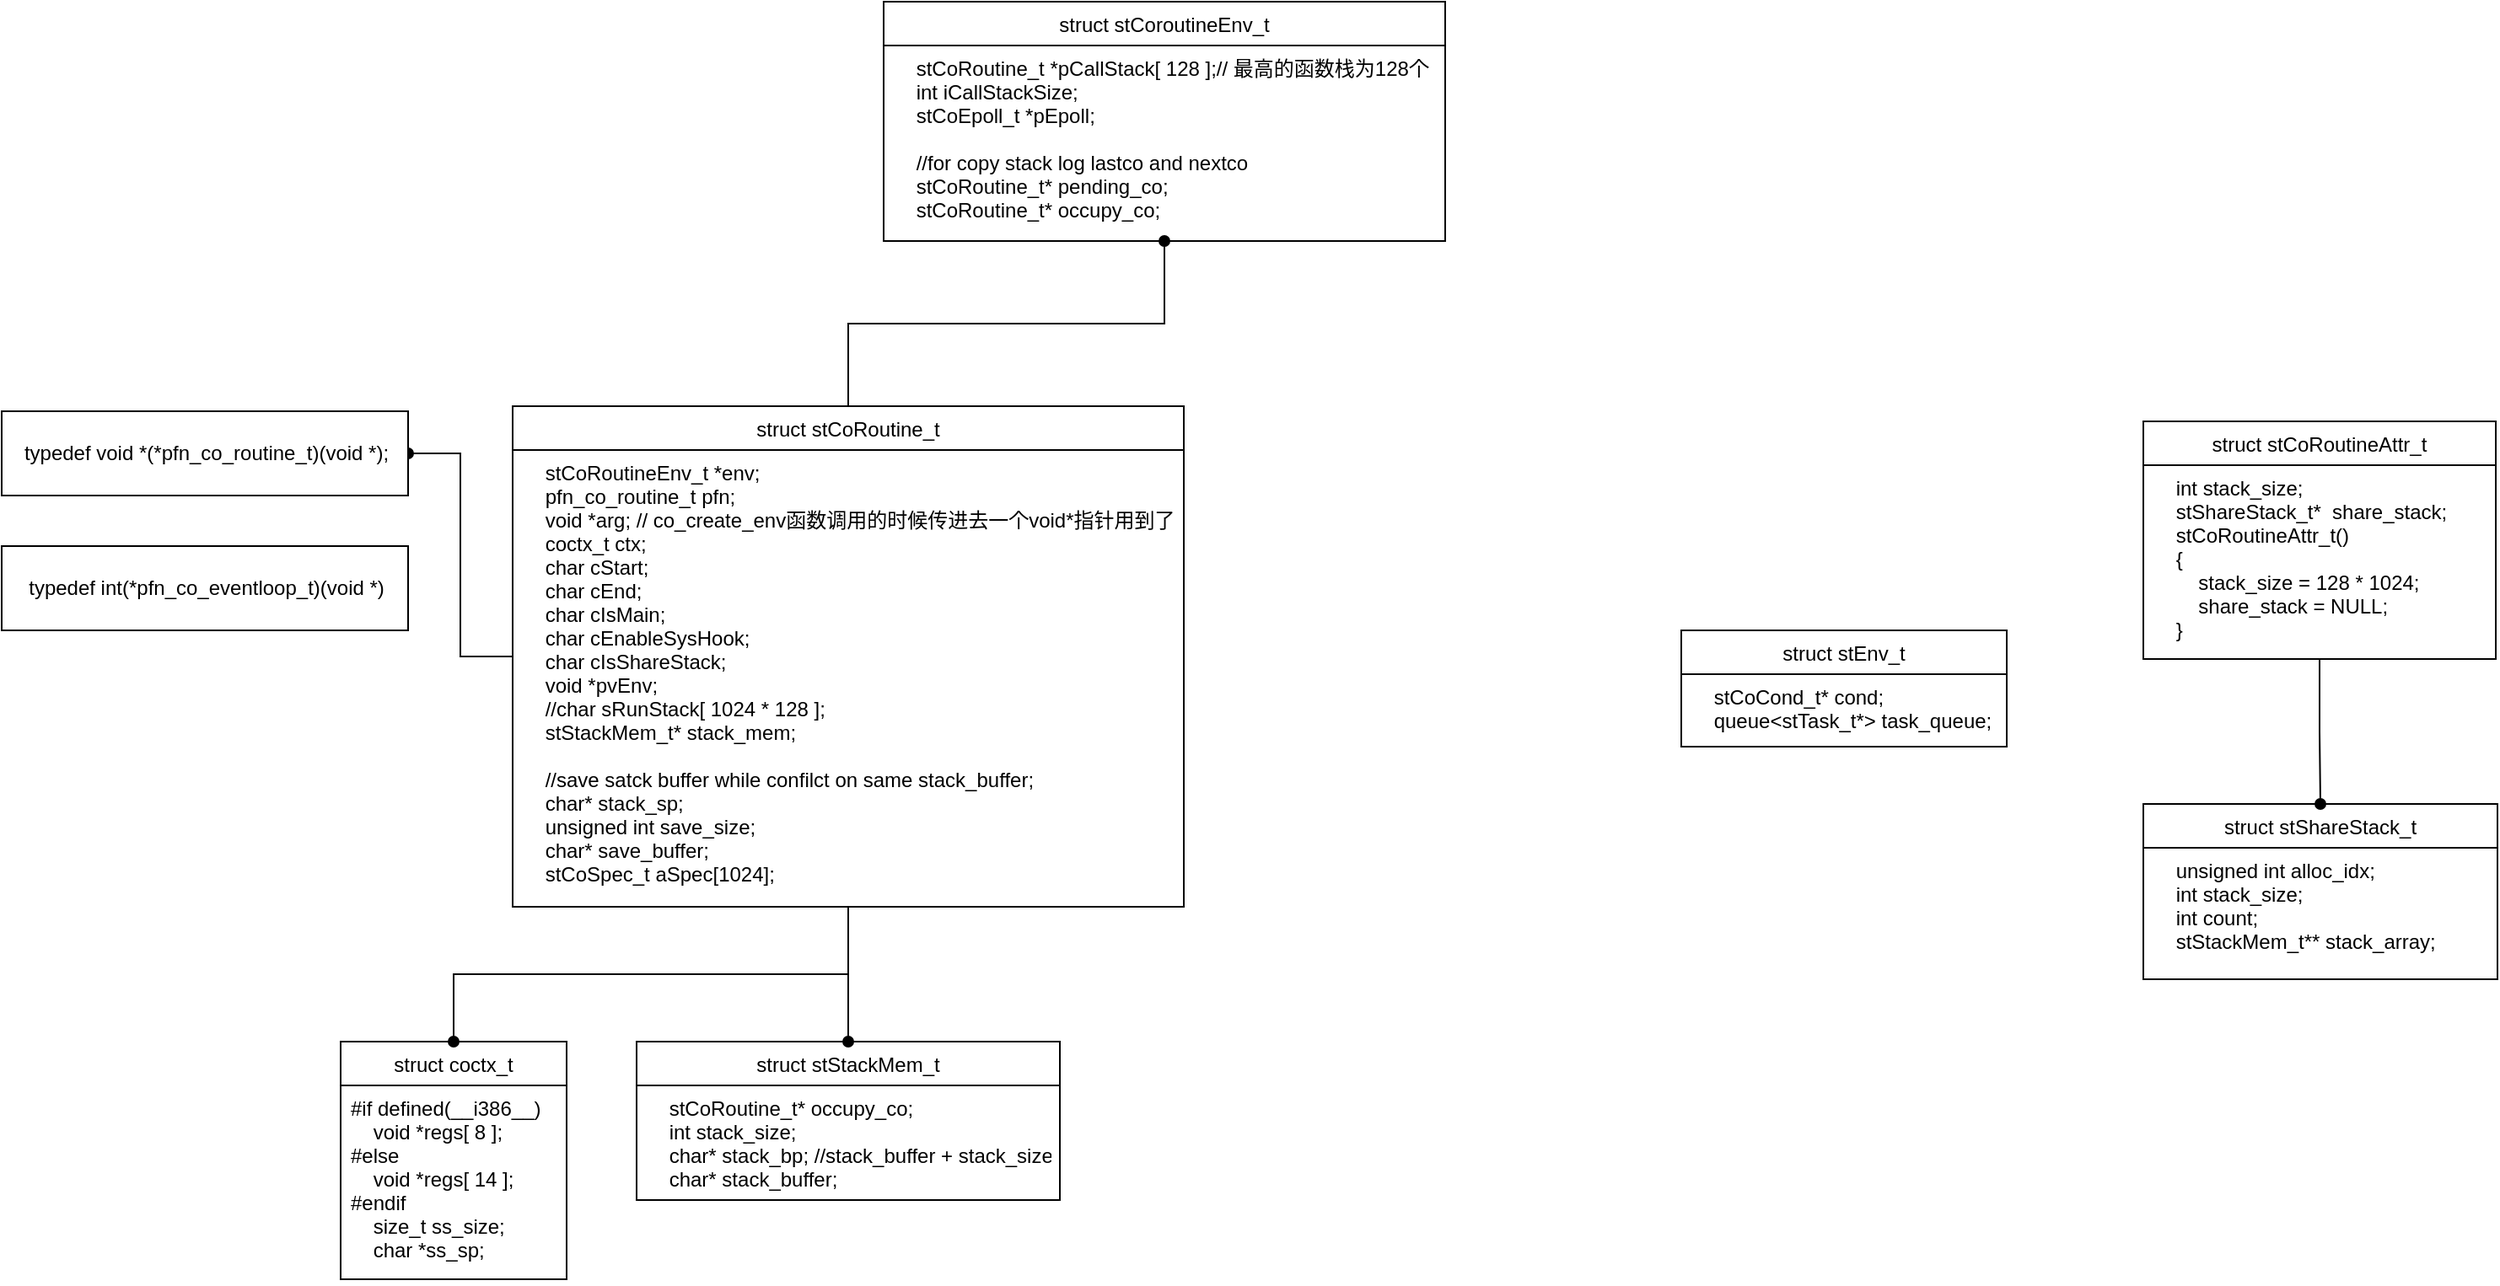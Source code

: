 <mxfile version="14.6.13" type="device"><diagram id="NmozK5Dts0cJxsYUTrS0" name="第 1 页"><mxGraphModel dx="2118" dy="619" grid="0" gridSize="10" guides="1" tooltips="1" connect="1" arrows="1" fold="1" page="0" pageScale="1" pageWidth="827" pageHeight="1169" math="0" shadow="0"><root><mxCell id="0"/><mxCell id="1" parent="0"/><mxCell id="r8ewopzTV-3G46za2kyX-2" value="struct stCoroutineEnv_t" style="swimlane;fontStyle=0;childLayout=stackLayout;horizontal=1;startSize=26;fillColor=none;horizontalStack=0;resizeParent=1;resizeParentMax=0;resizeLast=0;collapsible=1;marginBottom=0;" vertex="1" parent="1"><mxGeometry x="240" y="456" width="333" height="142" as="geometry"/></mxCell><mxCell id="r8ewopzTV-3G46za2kyX-3" value="    stCoRoutine_t *pCallStack[ 128 ];// 最高的函数栈为128个&#10;    int iCallStackSize;&#10;    stCoEpoll_t *pEpoll;&#10;&#10;    //for copy stack log lastco and nextco&#10;    stCoRoutine_t* pending_co;&#10;    stCoRoutine_t* occupy_co;" style="text;strokeColor=none;fillColor=none;align=left;verticalAlign=top;spacingLeft=4;spacingRight=4;overflow=hidden;rotatable=0;points=[[0,0.5],[1,0.5]];portConstraint=eastwest;" vertex="1" parent="r8ewopzTV-3G46za2kyX-2"><mxGeometry y="26" width="333" height="116" as="geometry"/></mxCell><mxCell id="r8ewopzTV-3G46za2kyX-15" style="edgeStyle=orthogonalEdgeStyle;rounded=0;orthogonalLoop=1;jettySize=auto;html=1;endArrow=oval;endFill=1;" edge="1" parent="1" source="r8ewopzTV-3G46za2kyX-6" target="r8ewopzTV-3G46za2kyX-2"><mxGeometry relative="1" as="geometry"/></mxCell><mxCell id="r8ewopzTV-3G46za2kyX-18" style="edgeStyle=orthogonalEdgeStyle;rounded=0;orthogonalLoop=1;jettySize=auto;html=1;endArrow=oval;endFill=1;" edge="1" parent="1" source="r8ewopzTV-3G46za2kyX-6" target="r8ewopzTV-3G46za2kyX-17"><mxGeometry relative="1" as="geometry"/></mxCell><mxCell id="r8ewopzTV-3G46za2kyX-23" style="edgeStyle=orthogonalEdgeStyle;rounded=0;orthogonalLoop=1;jettySize=auto;html=1;endArrow=oval;endFill=1;" edge="1" parent="1" source="r8ewopzTV-3G46za2kyX-6" target="r8ewopzTV-3G46za2kyX-19"><mxGeometry relative="1" as="geometry"/></mxCell><mxCell id="r8ewopzTV-3G46za2kyX-28" style="edgeStyle=orthogonalEdgeStyle;rounded=0;orthogonalLoop=1;jettySize=auto;html=1;endArrow=oval;endFill=1;" edge="1" parent="1" source="r8ewopzTV-3G46za2kyX-6" target="r8ewopzTV-3G46za2kyX-24"><mxGeometry relative="1" as="geometry"/></mxCell><mxCell id="r8ewopzTV-3G46za2kyX-6" value="struct stCoRoutine_t" style="swimlane;fontStyle=0;childLayout=stackLayout;horizontal=1;startSize=26;fillColor=none;horizontalStack=0;resizeParent=1;resizeParentMax=0;resizeLast=0;collapsible=1;marginBottom=0;" vertex="1" parent="1"><mxGeometry x="20" y="696" width="398" height="297" as="geometry"/></mxCell><mxCell id="r8ewopzTV-3G46za2kyX-8" value="    stCoRoutineEnv_t *env;&#10;    pfn_co_routine_t pfn;&#10;    void *arg; // co_create_env函数调用的时候传进去一个void*指针用到了&#10;    coctx_t ctx;&#10;    char cStart;&#10;    char cEnd;&#10;    char cIsMain;&#10;    char cEnableSysHook;&#10;    char cIsShareStack;&#10;    void *pvEnv;&#10;    //char sRunStack[ 1024 * 128 ];&#10;    stStackMem_t* stack_mem;&#10;&#10;    //save satck buffer while confilct on same stack_buffer;&#10;    char* stack_sp; &#10;    unsigned int save_size;&#10;    char* save_buffer;&#10;    stCoSpec_t aSpec[1024];" style="text;strokeColor=none;fillColor=none;align=left;verticalAlign=top;spacingLeft=4;spacingRight=4;overflow=hidden;rotatable=0;points=[[0,0.5],[1,0.5]];portConstraint=eastwest;" vertex="1" parent="r8ewopzTV-3G46za2kyX-6"><mxGeometry y="26" width="398" height="271" as="geometry"/></mxCell><mxCell id="r8ewopzTV-3G46za2kyX-14" style="edgeStyle=orthogonalEdgeStyle;rounded=0;orthogonalLoop=1;jettySize=auto;html=1;endArrow=oval;endFill=1;" edge="1" parent="1" source="r8ewopzTV-3G46za2kyX-10" target="r8ewopzTV-3G46za2kyX-12"><mxGeometry relative="1" as="geometry"/></mxCell><mxCell id="r8ewopzTV-3G46za2kyX-10" value="struct stCoRoutineAttr_t" style="swimlane;fontStyle=0;childLayout=stackLayout;horizontal=1;startSize=26;fillColor=none;horizontalStack=0;resizeParent=1;resizeParentMax=0;resizeLast=0;collapsible=1;marginBottom=0;" vertex="1" parent="1"><mxGeometry x="987" y="705" width="209" height="141" as="geometry"/></mxCell><mxCell id="r8ewopzTV-3G46za2kyX-11" value="    int stack_size;&#10;    stShareStack_t*  share_stack;&#10;    stCoRoutineAttr_t()&#10;    {&#10;        stack_size = 128 * 1024;&#10;        share_stack = NULL;&#10;    }" style="text;strokeColor=none;fillColor=none;align=left;verticalAlign=top;spacingLeft=4;spacingRight=4;overflow=hidden;rotatable=0;points=[[0,0.5],[1,0.5]];portConstraint=eastwest;" vertex="1" parent="r8ewopzTV-3G46za2kyX-10"><mxGeometry y="26" width="209" height="115" as="geometry"/></mxCell><mxCell id="r8ewopzTV-3G46za2kyX-12" value="struct stShareStack_t" style="swimlane;fontStyle=0;childLayout=stackLayout;horizontal=1;startSize=26;fillColor=none;horizontalStack=0;resizeParent=1;resizeParentMax=0;resizeLast=0;collapsible=1;marginBottom=0;" vertex="1" parent="1"><mxGeometry x="987" y="932" width="210" height="104" as="geometry"/></mxCell><mxCell id="r8ewopzTV-3G46za2kyX-13" value="    unsigned int alloc_idx;&#10;    int stack_size;&#10;    int count;&#10;    stStackMem_t** stack_array;" style="text;strokeColor=none;fillColor=none;align=left;verticalAlign=top;spacingLeft=4;spacingRight=4;overflow=hidden;rotatable=0;points=[[0,0.5],[1,0.5]];portConstraint=eastwest;" vertex="1" parent="r8ewopzTV-3G46za2kyX-12"><mxGeometry y="26" width="210" height="78" as="geometry"/></mxCell><mxCell id="r8ewopzTV-3G46za2kyX-16" value="typedef int(*pfn_co_eventloop_t)(void *)" style="html=1;" vertex="1" parent="1"><mxGeometry x="-283" y="779" width="241" height="50" as="geometry"/></mxCell><mxCell id="r8ewopzTV-3G46za2kyX-17" value="typedef void *(*pfn_co_routine_t)(void *);" style="html=1;" vertex="1" parent="1"><mxGeometry x="-283" y="699" width="241" height="50" as="geometry"/></mxCell><mxCell id="r8ewopzTV-3G46za2kyX-19" value="struct stStackMem_t" style="swimlane;fontStyle=0;childLayout=stackLayout;horizontal=1;startSize=26;fillColor=none;horizontalStack=0;resizeParent=1;resizeParentMax=0;resizeLast=0;collapsible=1;marginBottom=0;" vertex="1" parent="1"><mxGeometry x="93.5" y="1073" width="251" height="94" as="geometry"/></mxCell><mxCell id="r8ewopzTV-3G46za2kyX-20" value="    stCoRoutine_t* occupy_co;&#10;    int stack_size;&#10;    char* stack_bp; //stack_buffer + stack_size&#10;    char* stack_buffer;" style="text;strokeColor=none;fillColor=none;align=left;verticalAlign=top;spacingLeft=4;spacingRight=4;overflow=hidden;rotatable=0;points=[[0,0.5],[1,0.5]];portConstraint=eastwest;" vertex="1" parent="r8ewopzTV-3G46za2kyX-19"><mxGeometry y="26" width="251" height="68" as="geometry"/></mxCell><mxCell id="r8ewopzTV-3G46za2kyX-24" value="struct coctx_t" style="swimlane;fontStyle=0;childLayout=stackLayout;horizontal=1;startSize=26;fillColor=none;horizontalStack=0;resizeParent=1;resizeParentMax=0;resizeLast=0;collapsible=1;marginBottom=0;" vertex="1" parent="1"><mxGeometry x="-82" y="1073" width="134" height="141" as="geometry"/></mxCell><mxCell id="r8ewopzTV-3G46za2kyX-26" value="#if defined(__i386__)&#10;    void *regs[ 8 ];&#10;#else&#10;    void *regs[ 14 ];&#10;#endif&#10;    size_t ss_size;&#10;    char *ss_sp;" style="text;strokeColor=none;fillColor=none;align=left;verticalAlign=top;spacingLeft=4;spacingRight=4;overflow=hidden;rotatable=0;points=[[0,0.5],[1,0.5]];portConstraint=eastwest;" vertex="1" parent="r8ewopzTV-3G46za2kyX-24"><mxGeometry y="26" width="134" height="115" as="geometry"/></mxCell><mxCell id="r8ewopzTV-3G46za2kyX-29" value="struct stEnv_t" style="swimlane;fontStyle=0;childLayout=stackLayout;horizontal=1;startSize=26;fillColor=none;horizontalStack=0;resizeParent=1;resizeParentMax=0;resizeLast=0;collapsible=1;marginBottom=0;" vertex="1" parent="1"><mxGeometry x="713" y="829" width="193" height="69" as="geometry"/></mxCell><mxCell id="r8ewopzTV-3G46za2kyX-30" value="    stCoCond_t* cond;&#10;    queue&lt;stTask_t*&gt; task_queue;" style="text;strokeColor=none;fillColor=none;align=left;verticalAlign=top;spacingLeft=4;spacingRight=4;overflow=hidden;rotatable=0;points=[[0,0.5],[1,0.5]];portConstraint=eastwest;" vertex="1" parent="r8ewopzTV-3G46za2kyX-29"><mxGeometry y="26" width="193" height="43" as="geometry"/></mxCell></root></mxGraphModel></diagram></mxfile>